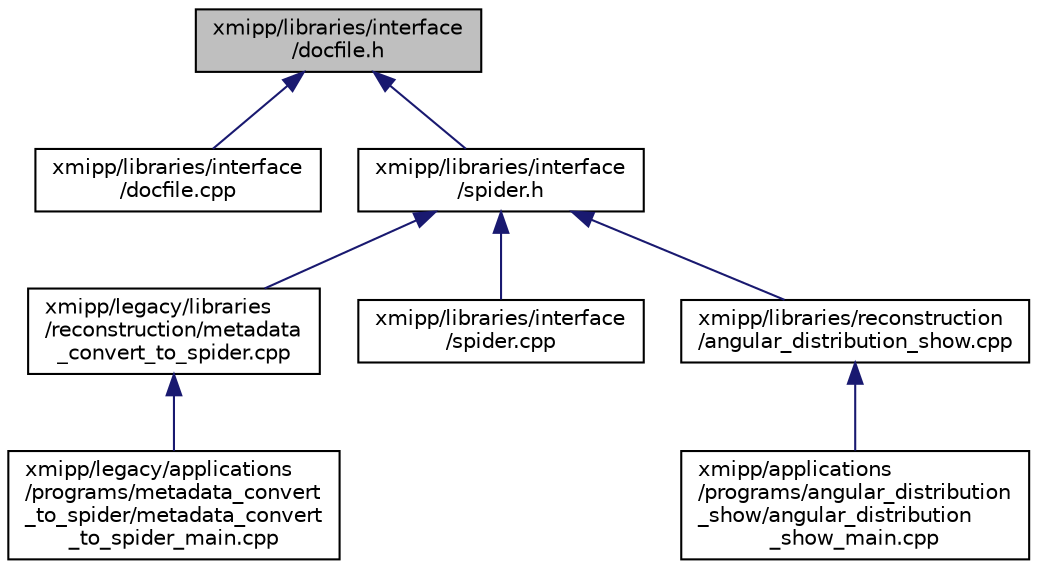 digraph "xmipp/libraries/interface/docfile.h"
{
  edge [fontname="Helvetica",fontsize="10",labelfontname="Helvetica",labelfontsize="10"];
  node [fontname="Helvetica",fontsize="10",shape=record];
  Node71 [label="xmipp/libraries/interface\l/docfile.h",height=0.2,width=0.4,color="black", fillcolor="grey75", style="filled", fontcolor="black"];
  Node71 -> Node72 [dir="back",color="midnightblue",fontsize="10",style="solid",fontname="Helvetica"];
  Node72 [label="xmipp/libraries/interface\l/docfile.cpp",height=0.2,width=0.4,color="black", fillcolor="white", style="filled",URL="$docfile_8cpp.html"];
  Node71 -> Node73 [dir="back",color="midnightblue",fontsize="10",style="solid",fontname="Helvetica"];
  Node73 [label="xmipp/libraries/interface\l/spider.h",height=0.2,width=0.4,color="black", fillcolor="white", style="filled",URL="$spider_8h.html"];
  Node73 -> Node74 [dir="back",color="midnightblue",fontsize="10",style="solid",fontname="Helvetica"];
  Node74 [label="xmipp/legacy/libraries\l/reconstruction/metadata\l_convert_to_spider.cpp",height=0.2,width=0.4,color="black", fillcolor="white", style="filled",URL="$metadata__convert__to__spider_8cpp.html"];
  Node74 -> Node75 [dir="back",color="midnightblue",fontsize="10",style="solid",fontname="Helvetica"];
  Node75 [label="xmipp/legacy/applications\l/programs/metadata_convert\l_to_spider/metadata_convert\l_to_spider_main.cpp",height=0.2,width=0.4,color="black", fillcolor="white", style="filled",URL="$metadata__convert__to__spider__main_8cpp.html"];
  Node73 -> Node76 [dir="back",color="midnightblue",fontsize="10",style="solid",fontname="Helvetica"];
  Node76 [label="xmipp/libraries/interface\l/spider.cpp",height=0.2,width=0.4,color="black", fillcolor="white", style="filled",URL="$spider_8cpp.html"];
  Node73 -> Node77 [dir="back",color="midnightblue",fontsize="10",style="solid",fontname="Helvetica"];
  Node77 [label="xmipp/libraries/reconstruction\l/angular_distribution_show.cpp",height=0.2,width=0.4,color="black", fillcolor="white", style="filled",URL="$angular__distribution__show_8cpp.html"];
  Node77 -> Node78 [dir="back",color="midnightblue",fontsize="10",style="solid",fontname="Helvetica"];
  Node78 [label="xmipp/applications\l/programs/angular_distribution\l_show/angular_distribution\l_show_main.cpp",height=0.2,width=0.4,color="black", fillcolor="white", style="filled",URL="$angular__distribution__show__main_8cpp.html"];
}
